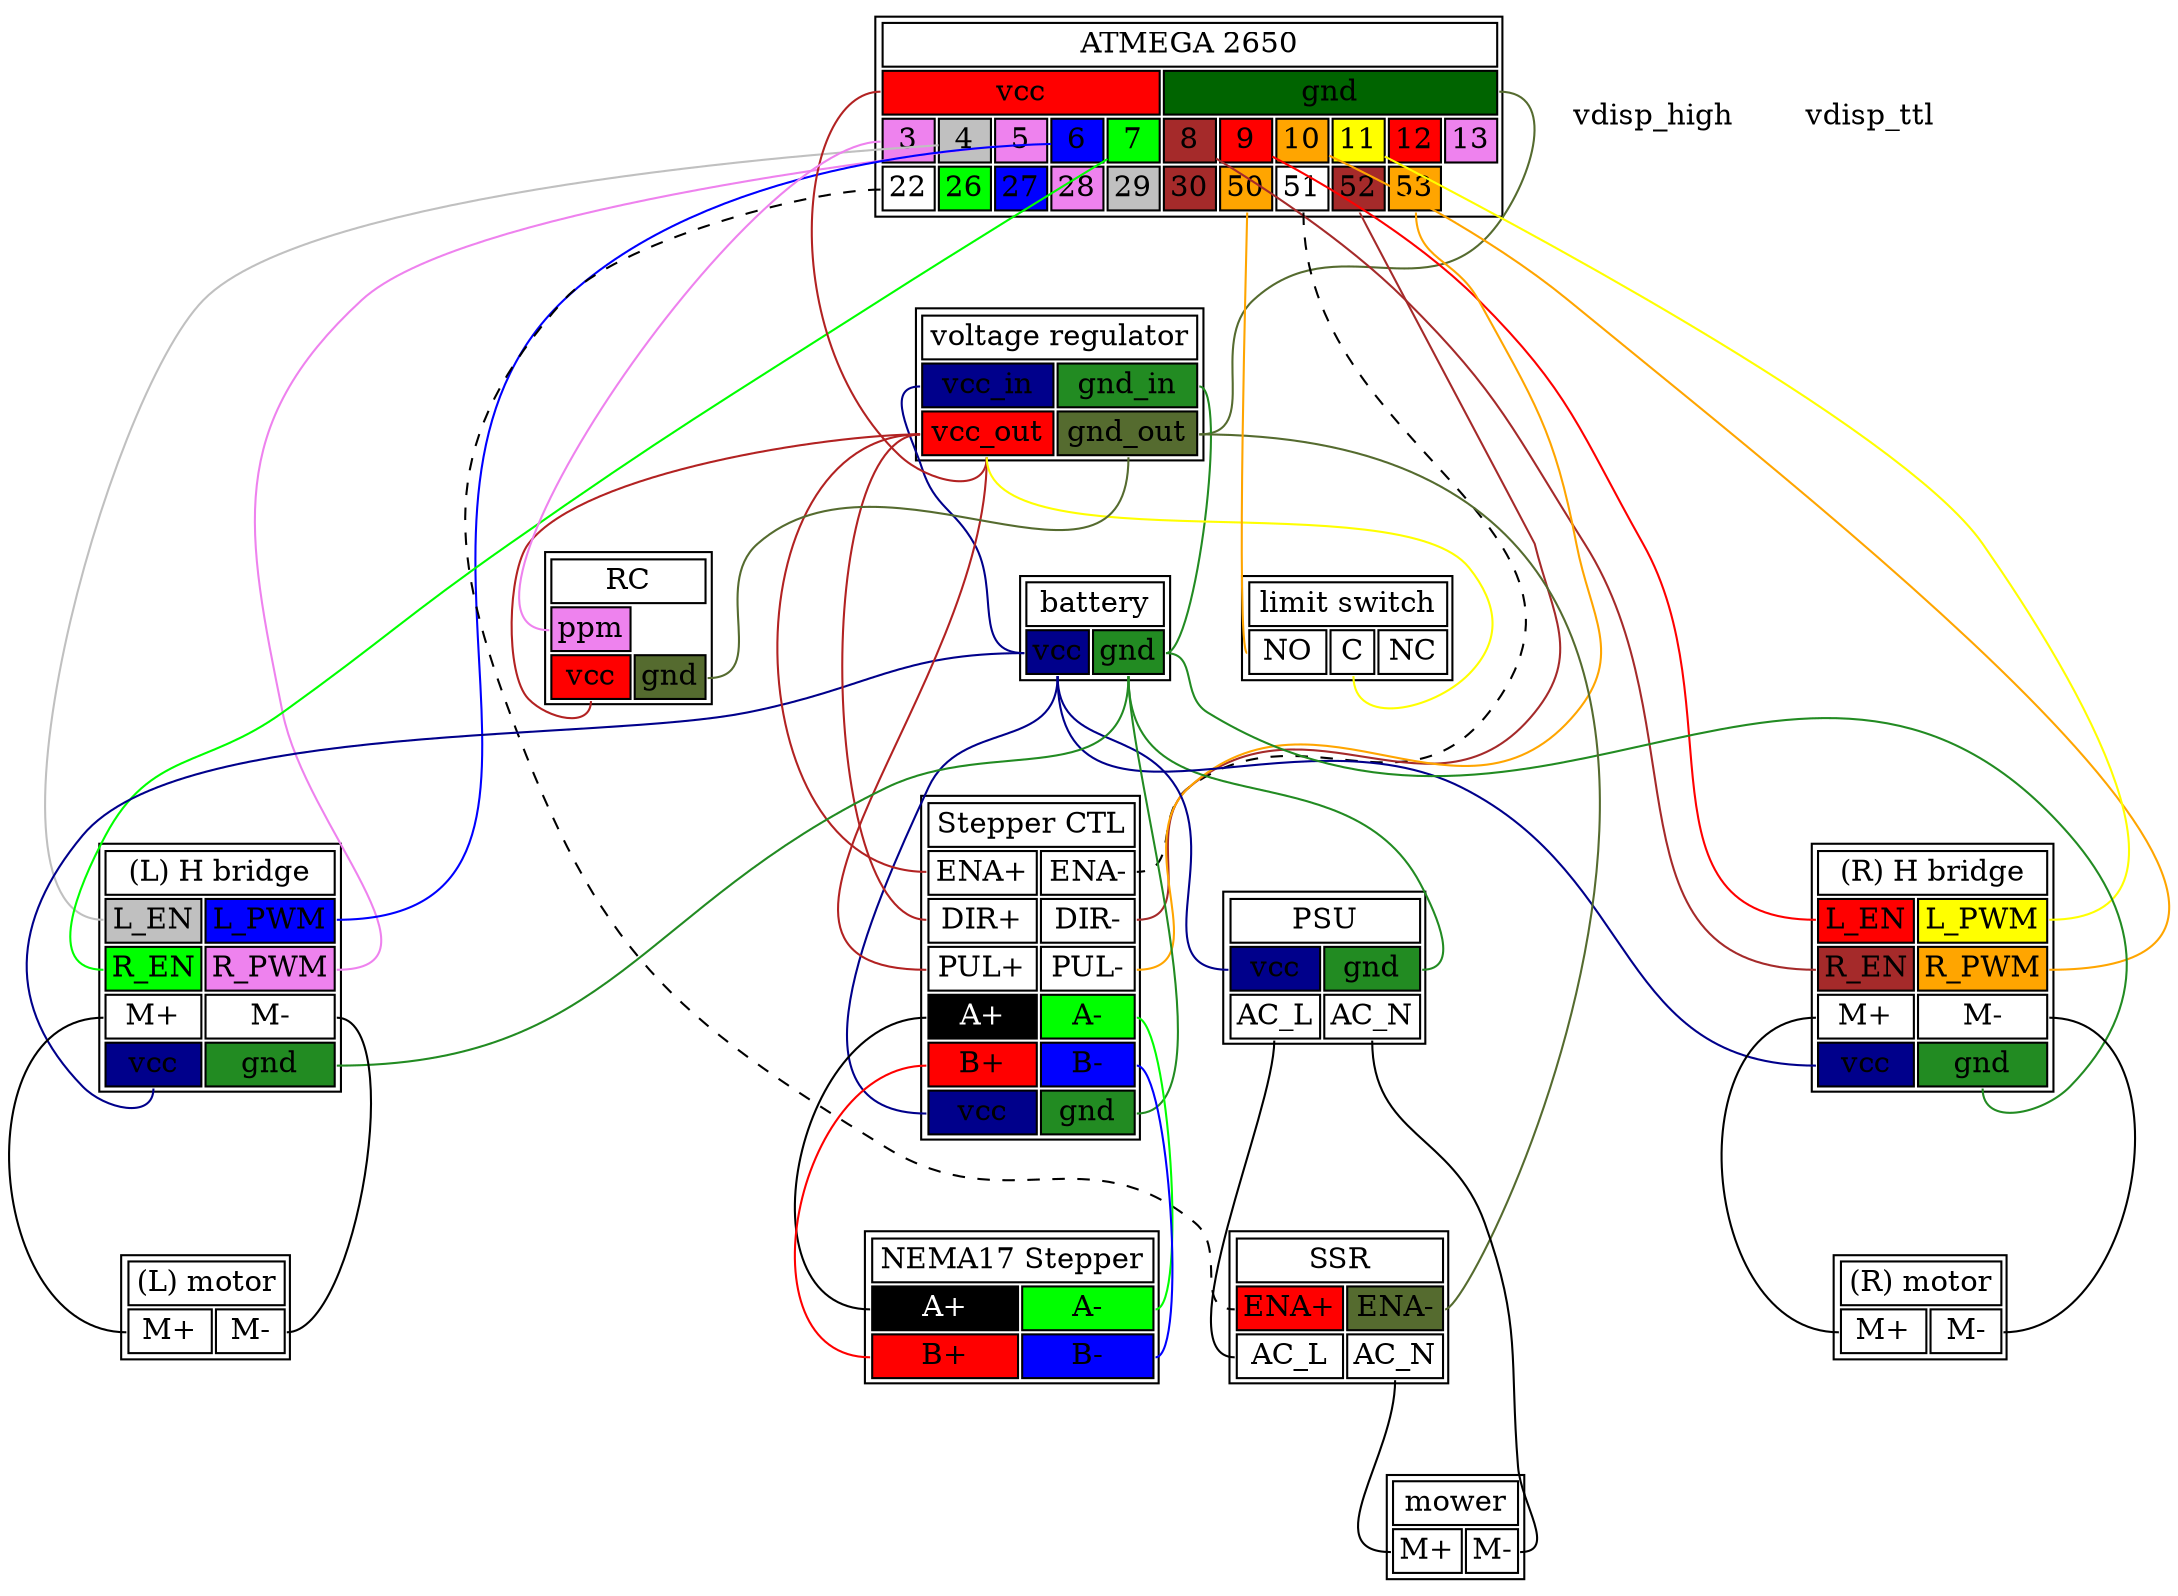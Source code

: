 graph {
	node [shape=none];
	mega [label=<<table>
		<tr><td colspan="11">ATMEGA 2650</td></tr>
		<tr>
			<td port="vcc" bgcolor="red" colspan="5">vcc</td>
			<td port="gnd" bgcolor="darkgreen" colspan="6">gnd</td>
		</tr><tr>
			<td port="3" bgcolor="violet">3</td>
			<td port="4" bgcolor="gray">4</td>
			<td port="5" bgcolor="violet">5</td>
			<td port="6" bgcolor="blue">6</td>
			<td port="7" bgcolor="green">7</td>
			<td port="8" bgcolor="brown">8</td>
			<td port="9" bgcolor="red">9</td>
			<td port="10" bgcolor="orange">10</td>
			<td port="11" bgcolor="yellow">11</td>
			<td port="12" bgcolor="red">12</td>
			<td port="13" bgcolor="violet">13</td>
		</tr><tr>
			<td port="22" bgcolor="white">22</td>
			<td port="26" bgcolor="green">26</td>
			<td port="27" bgcolor="blue">27</td>
			<td port="28" bgcolor="violet">28</td>
			<td port="29" bgcolor="gray">29</td>
			<td port="30" bgcolor="brown">30</td>
			<td port="50" bgcolor="orange">50</td>
			<td port="51" bgcolor="white">51</td>
			<td port="52" bgcolor="brown">52</td>
			<td port="53" bgcolor="orange">53</td>
		</tr>
		</table>>];
	battery [label=<<table><tr><td colspan="2">battery</td></tr>
		<tr><td port="vcc" bgcolor="blue4">vcc</td>
			<td port="gnd" bgcolor="forestgreen">gnd</td></tr></table>>];
	// battery_36v;
	psu [label=<<table><tr><td colspan="2">PSU</td></tr>
		<tr><td port="vcc" bgcolor="blue4">vcc</td>
			<td port="gnd" bgcolor="forestgreen">gnd</td></tr>
		<tr><td port="AC_L">AC_L</td>
			<td port="AC_N">AC_N</td></tr></table>>];
	vreg [label=<<table>
		<tr><td colspan="2">voltage regulator</td></tr>
		<tr><td port="vcc_in" bgcolor="blue4">vcc_in</td>
			<td port="gnd_in" bgcolor="forestgreen">gnd_in</td></tr>
		<tr><td port="vcc_out" bgcolor="red">vcc_out</td>
			<td port="gnd_out" bgcolor="darkolivegreen">gnd_out</td></tr></table>>];
	vdisp_high;
	vdisp_ttl;
	l_h_bridge [label=<<table>
		<tr><td colspan="2">(L) H bridge</td></tr>
		<tr><td port="L_EN" bgcolor="gray">L_EN</td>
			<td port="L_PWM" bgcolor="blue">L_PWM</td></tr>
		<tr><td port="R_EN" bgcolor="green">R_EN</td>
			<td port="R_PWM" bgcolor="violet">R_PWM</td></tr>
		<tr><td port="m_p">M+</td>
			<td port="m_m">M-</td></tr>
		<tr><td port="vcc" bgcolor="blue4">vcc</td>
			<td port="gnd" bgcolor="forestgreen">gnd</td></tr></table>>];
	r_h_bridge [label=<<table>
		<tr><td colspan="2">(R) H bridge</td></tr>
		<tr><td port="L_EN" bgcolor="red">L_EN</td>
			<td port="L_PWM" bgcolor="yellow">L_PWM</td></tr>
		<tr><td port="R_EN" bgcolor="brown">R_EN</td>
			<td port="R_PWM" bgcolor="orange">R_PWM</td></tr>
		<tr><td port="m_p">M+</td>
			<td port="m_m">M-</td></tr>
		<tr><td port="vcc" bgcolor="blue4">vcc</td>
			<td port="gnd" bgcolor="forestgreen">gnd</td></tr></table>>];
	rc [label=<<table><tr><td colspan="2">RC</td></tr>
		<tr><td port="ppm" bgcolor="violet">ppm</td></tr>
		<tr><td port="vcc" bgcolor="red">vcc</td>
			<td port="gnd" bgcolor="darkolivegreen">gnd</td></tr></table>>];
	step_driver [label=<<table>
		<tr><td colspan="2">Stepper CTL</td></tr>
		<tr><td port="ENA_p">ENA+</td>
			<td port="ENA">ENA-</td></tr>
		<tr><td port="DIR_p">DIR+</td>
			<td port="DIR">DIR-</td></tr>
		<tr><td port="PUL_p">PUL+</td>
			<td port="PUL">PUL-</td></tr>
		<tr><td port="A_p" bgcolor="black"><font color="white">A+</font></td>
			<td port="A_m" bgcolor="green">A-</td></tr>
		<tr><td port="B_p" bgcolor="red">B+</td>
			<td port="B_m" bgcolor="blue">B-</td></tr>
		<tr><td port="vcc" bgcolor="blue4">vcc</td>
			<td port="gnd" bgcolor="forestgreen">gnd</td></tr></table>>];
	ssr [label=<<table>
		<tr><td colspan="2">SSR</td></tr>
		<tr><td port="ENA" bgcolor="red">ENA+</td>
			<td port="gnd" bgcolor="darkolivegreen">ENA-</td></tr>
		<tr><td port="AC_L">AC_L</td>
			<td port="AC_N">AC_N</td></tr></table>>];

	nema [label=<<table>
		<tr><td colspan="2">NEMA17 Stepper</td></tr>
		<tr><td port="A_p" bgcolor="black"><font color="white">A+</font></td>
			<td port="A_m" bgcolor="green">A-</td></tr>
		<tr><td port="B_p" bgcolor="red">B+</td>
			<td port="B_m" bgcolor="blue">B-</td></tr></table>>];

	mower [label=<<table><tr><td colspan="2">mower</td></tr>
		<tr><td port="m_p">M+</td>
			<td port="m_m">M-</td></tr></table>>];
	limit_switch [label=<<table><tr><td colspan="3">limit switch</td></tr>
		<tr><td port="NO">NO</td>
			<td port="C">C</td>
			<td port="NC">NC</td></tr></table>>];
	l_motor [label=<<table><tr><td colspan="2">(L) motor</td></tr>
		<tr><td port="m_p">M+</td>
			<td port="m_m">M-</td></tr></table>>];
	r_motor [label=<<table><tr><td colspan="2">(R) motor</td></tr>
		<tr><td port="m_p">M+</td>
			<td port="m_m">M-</td></tr></table>>];

	battery:vcc -- vreg:vcc_in [color=blue4];
	vreg:gnd_in -- battery:gnd [color=forestgreen];
	psu:vcc -- battery:vcc [color=blue4];
	battery:gnd -- psu:gnd [color=forestgreen];
	battery:vcc -- l_h_bridge:vcc [color=blue4];
	l_h_bridge:gnd -- battery:gnd [color=forestgreen];
	battery:vcc -- r_h_bridge:vcc [color=blue4];
	r_h_bridge:gnd -- battery:gnd [color=forestgreen];

	battery:vcc -- step_driver:vcc [color=blue4];
	step_driver:gnd -- battery:gnd [color=forestgreen];

	vreg:vcc_out -- mega:vcc [color=firebrick];
	mega:gnd -- vreg:gnd_out [color=darkolivegreen];
	vreg:vcc_out -- rc:vcc [color=firebrick];
	rc:gnd -- vreg:gnd_out [color=darkolivegreen];

	rc:ppm -- mega:3 [color=violet];
	mega:4 -- l_h_bridge:L_EN [color=gray];
	mega:5 -- l_h_bridge:R_PWM [color=violet];
	mega:6 -- l_h_bridge:L_PWM [color=blue];
	mega:7 -- l_h_bridge:R_EN [color=green];
	mega:8 -- r_h_bridge:R_EN [color=brown];
	mega:9 -- r_h_bridge:L_EN [color=red];
	mega:10 -- r_h_bridge:R_PWM [color=orange];
	mega:11 -- r_h_bridge:L_PWM [color=yellow];

	mega:22 -- ssr:ENA [style=dashed];
	ssr:gnd -- vreg:gnd_out [color=darkolivegreen];
	vreg:vcc_out -- limit_switch:C [color=yellow];
	limit_switch:NO -- mega:50 [color=orange];
	mega:51 -- step_driver:ENA [style=dashed];
	mega:52 -- step_driver:DIR [color=brown];
	mega:53 -- step_driver:PUL [color=orange];

	psu:AC_L -- ssr:AC_L;
	ssr:AC_N -- mower:m_p;
	mower:m_m -- psu:AC_N;

	vreg:vcc_out -- step_driver:ENA_p [color=firebrick];
	vreg:vcc_out -- step_driver:DIR_p [color=firebrick];
	vreg:vcc_out -- step_driver:PUL_p [color=firebrick];
	step_driver:A_p -- nema:A_p [color=black];
	step_driver:B_p -- nema:B_p [color=red];
	step_driver:A_m -- nema:A_m [color=green];
	step_driver:B_m -- nema:B_m [color=blue];

	l_h_bridge:m_p -- l_motor:m_p;
	l_h_bridge:m_m -- l_motor:m_m;
	r_h_bridge:m_p -- r_motor:m_p;
	r_h_bridge:m_m -- r_motor:m_m;
}